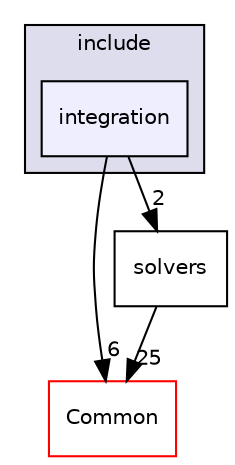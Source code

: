 digraph "SU2_CFD/include/integration" {
  compound=true
  node [ fontsize="10", fontname="Helvetica"];
  edge [ labelfontsize="10", labelfontname="Helvetica"];
  subgraph clusterdir_3b735dd5547717c34264cbbbba892a8a {
    graph [ bgcolor="#ddddee", pencolor="black", label="include" fontname="Helvetica", fontsize="10", URL="dir_3b735dd5547717c34264cbbbba892a8a.html"]
  dir_30f15e542928108c2cf25f336dc7ffc8 [shape=box, label="integration", style="filled", fillcolor="#eeeeff", pencolor="black", URL="dir_30f15e542928108c2cf25f336dc7ffc8.html"];
  }
  dir_4ab6b4cc6a7edbff49100e9123df213f [shape=box label="Common" fillcolor="white" style="filled" color="red" URL="dir_4ab6b4cc6a7edbff49100e9123df213f.html"];
  dir_263ce66950d22b4a66b695c07cd63e69 [shape=box label="solvers" URL="dir_263ce66950d22b4a66b695c07cd63e69.html"];
  dir_30f15e542928108c2cf25f336dc7ffc8->dir_4ab6b4cc6a7edbff49100e9123df213f [headlabel="6", labeldistance=1.5 headhref="dir_000038_000000.html"];
  dir_30f15e542928108c2cf25f336dc7ffc8->dir_263ce66950d22b4a66b695c07cd63e69 [headlabel="2", labeldistance=1.5 headhref="dir_000038_000063.html"];
  dir_263ce66950d22b4a66b695c07cd63e69->dir_4ab6b4cc6a7edbff49100e9123df213f [headlabel="25", labeldistance=1.5 headhref="dir_000063_000000.html"];
}
